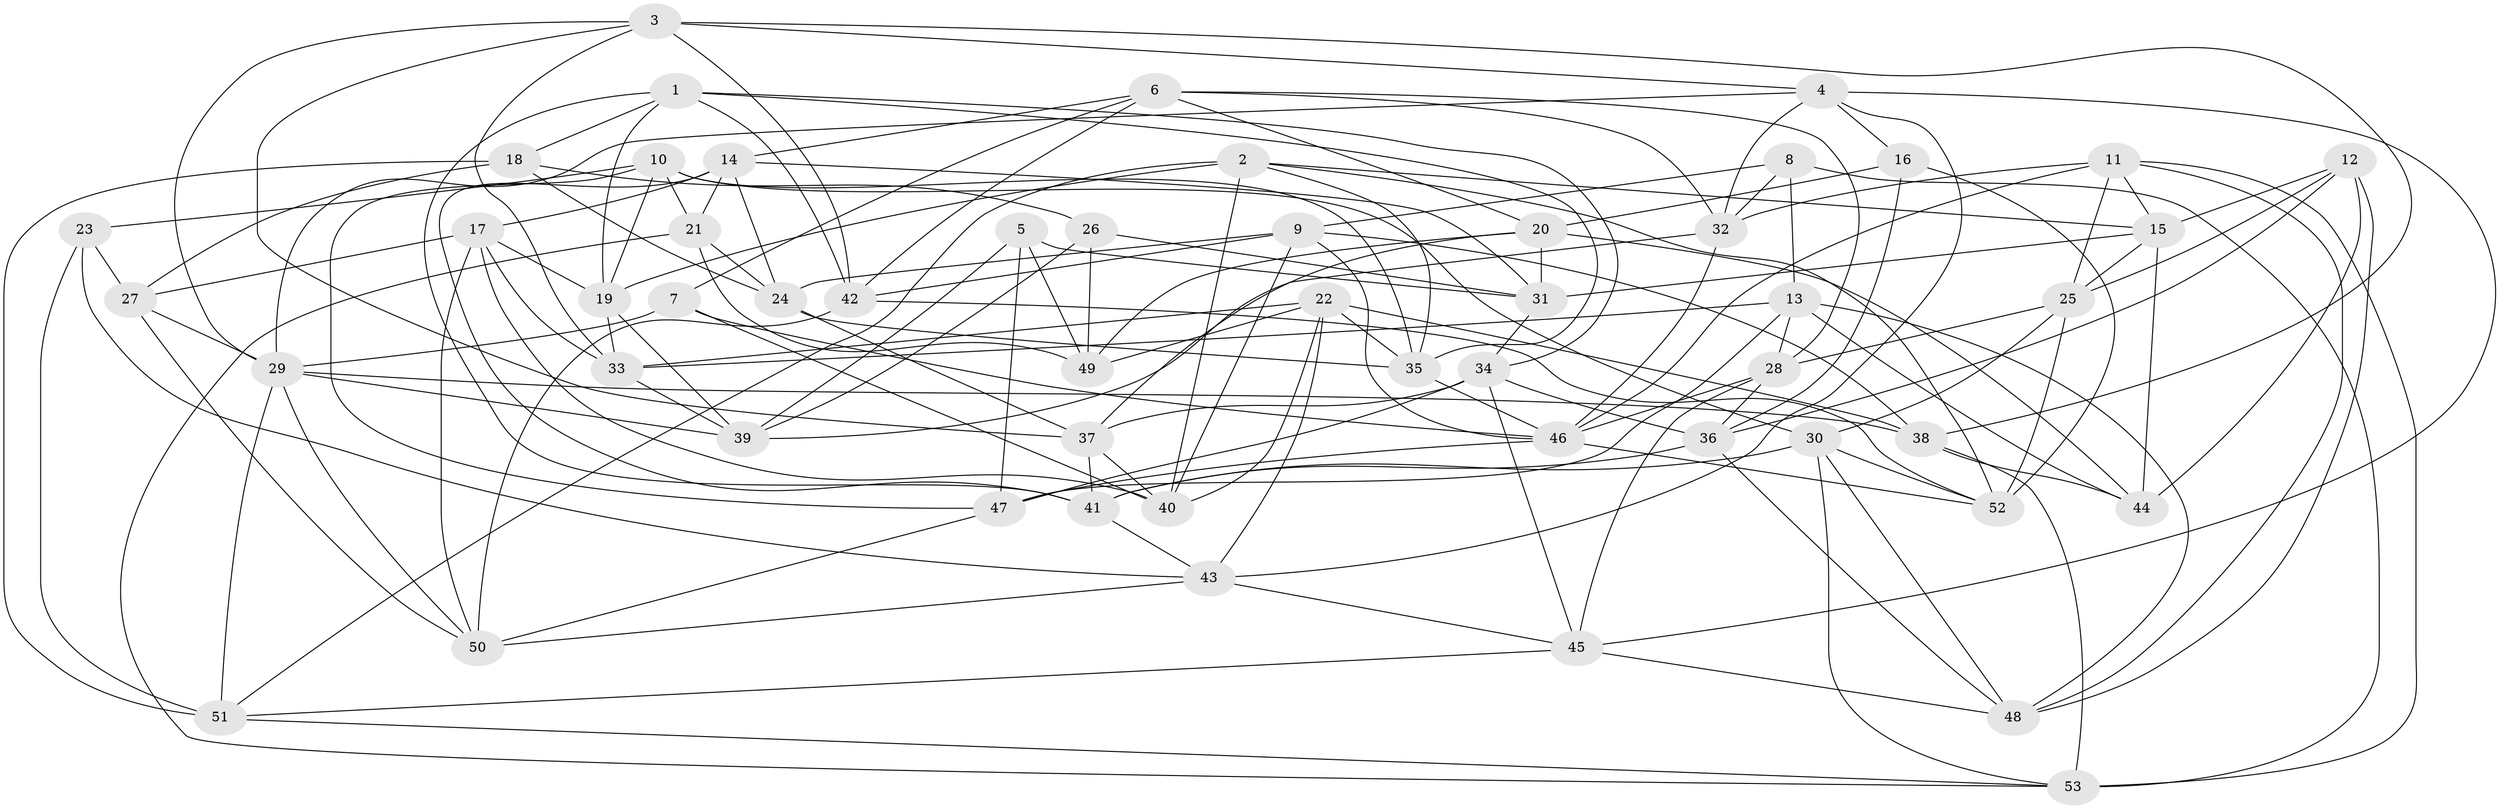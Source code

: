 // original degree distribution, {4: 1.0}
// Generated by graph-tools (version 1.1) at 2025/50/03/09/25 03:50:55]
// undirected, 53 vertices, 152 edges
graph export_dot {
graph [start="1"]
  node [color=gray90,style=filled];
  1;
  2;
  3;
  4;
  5;
  6;
  7;
  8;
  9;
  10;
  11;
  12;
  13;
  14;
  15;
  16;
  17;
  18;
  19;
  20;
  21;
  22;
  23;
  24;
  25;
  26;
  27;
  28;
  29;
  30;
  31;
  32;
  33;
  34;
  35;
  36;
  37;
  38;
  39;
  40;
  41;
  42;
  43;
  44;
  45;
  46;
  47;
  48;
  49;
  50;
  51;
  52;
  53;
  1 -- 18 [weight=1.0];
  1 -- 19 [weight=1.0];
  1 -- 34 [weight=1.0];
  1 -- 35 [weight=1.0];
  1 -- 41 [weight=1.0];
  1 -- 42 [weight=1.0];
  2 -- 15 [weight=1.0];
  2 -- 19 [weight=1.0];
  2 -- 35 [weight=1.0];
  2 -- 40 [weight=1.0];
  2 -- 51 [weight=1.0];
  2 -- 52 [weight=1.0];
  3 -- 4 [weight=1.0];
  3 -- 29 [weight=1.0];
  3 -- 33 [weight=1.0];
  3 -- 37 [weight=1.0];
  3 -- 38 [weight=1.0];
  3 -- 42 [weight=1.0];
  4 -- 16 [weight=1.0];
  4 -- 29 [weight=1.0];
  4 -- 32 [weight=1.0];
  4 -- 43 [weight=1.0];
  4 -- 45 [weight=1.0];
  5 -- 31 [weight=1.0];
  5 -- 39 [weight=1.0];
  5 -- 47 [weight=1.0];
  5 -- 49 [weight=1.0];
  6 -- 7 [weight=1.0];
  6 -- 14 [weight=1.0];
  6 -- 20 [weight=1.0];
  6 -- 28 [weight=1.0];
  6 -- 32 [weight=1.0];
  6 -- 42 [weight=1.0];
  7 -- 29 [weight=1.0];
  7 -- 40 [weight=1.0];
  7 -- 46 [weight=1.0];
  8 -- 9 [weight=1.0];
  8 -- 13 [weight=1.0];
  8 -- 32 [weight=1.0];
  8 -- 53 [weight=1.0];
  9 -- 24 [weight=1.0];
  9 -- 38 [weight=1.0];
  9 -- 40 [weight=1.0];
  9 -- 42 [weight=1.0];
  9 -- 46 [weight=1.0];
  10 -- 19 [weight=1.0];
  10 -- 21 [weight=1.0];
  10 -- 23 [weight=1.0];
  10 -- 30 [weight=1.0];
  10 -- 35 [weight=1.0];
  10 -- 47 [weight=1.0];
  11 -- 15 [weight=1.0];
  11 -- 25 [weight=1.0];
  11 -- 32 [weight=1.0];
  11 -- 46 [weight=1.0];
  11 -- 48 [weight=1.0];
  11 -- 53 [weight=1.0];
  12 -- 15 [weight=1.0];
  12 -- 25 [weight=1.0];
  12 -- 36 [weight=1.0];
  12 -- 44 [weight=2.0];
  12 -- 48 [weight=1.0];
  13 -- 28 [weight=1.0];
  13 -- 33 [weight=1.0];
  13 -- 44 [weight=1.0];
  13 -- 47 [weight=1.0];
  13 -- 48 [weight=1.0];
  14 -- 17 [weight=1.0];
  14 -- 21 [weight=1.0];
  14 -- 24 [weight=1.0];
  14 -- 31 [weight=1.0];
  14 -- 41 [weight=1.0];
  15 -- 25 [weight=1.0];
  15 -- 31 [weight=1.0];
  15 -- 44 [weight=1.0];
  16 -- 20 [weight=1.0];
  16 -- 36 [weight=1.0];
  16 -- 52 [weight=1.0];
  17 -- 19 [weight=1.0];
  17 -- 27 [weight=1.0];
  17 -- 33 [weight=1.0];
  17 -- 40 [weight=1.0];
  17 -- 50 [weight=1.0];
  18 -- 24 [weight=1.0];
  18 -- 26 [weight=1.0];
  18 -- 27 [weight=2.0];
  18 -- 51 [weight=1.0];
  19 -- 33 [weight=1.0];
  19 -- 39 [weight=1.0];
  20 -- 31 [weight=1.0];
  20 -- 37 [weight=1.0];
  20 -- 44 [weight=1.0];
  20 -- 49 [weight=1.0];
  21 -- 24 [weight=1.0];
  21 -- 49 [weight=2.0];
  21 -- 53 [weight=1.0];
  22 -- 33 [weight=1.0];
  22 -- 35 [weight=1.0];
  22 -- 38 [weight=1.0];
  22 -- 40 [weight=1.0];
  22 -- 43 [weight=1.0];
  22 -- 49 [weight=1.0];
  23 -- 27 [weight=1.0];
  23 -- 43 [weight=1.0];
  23 -- 51 [weight=1.0];
  24 -- 35 [weight=1.0];
  24 -- 37 [weight=1.0];
  25 -- 28 [weight=1.0];
  25 -- 30 [weight=1.0];
  25 -- 52 [weight=1.0];
  26 -- 31 [weight=1.0];
  26 -- 39 [weight=1.0];
  26 -- 49 [weight=1.0];
  27 -- 29 [weight=1.0];
  27 -- 50 [weight=1.0];
  28 -- 36 [weight=1.0];
  28 -- 45 [weight=1.0];
  28 -- 46 [weight=1.0];
  29 -- 38 [weight=1.0];
  29 -- 39 [weight=1.0];
  29 -- 50 [weight=1.0];
  29 -- 51 [weight=1.0];
  30 -- 41 [weight=1.0];
  30 -- 48 [weight=1.0];
  30 -- 52 [weight=1.0];
  30 -- 53 [weight=1.0];
  31 -- 34 [weight=1.0];
  32 -- 39 [weight=1.0];
  32 -- 46 [weight=1.0];
  33 -- 39 [weight=1.0];
  34 -- 36 [weight=1.0];
  34 -- 37 [weight=1.0];
  34 -- 45 [weight=1.0];
  34 -- 47 [weight=1.0];
  35 -- 46 [weight=1.0];
  36 -- 41 [weight=1.0];
  36 -- 48 [weight=1.0];
  37 -- 40 [weight=1.0];
  37 -- 41 [weight=1.0];
  38 -- 44 [weight=1.0];
  38 -- 53 [weight=1.0];
  41 -- 43 [weight=1.0];
  42 -- 50 [weight=1.0];
  42 -- 52 [weight=1.0];
  43 -- 45 [weight=1.0];
  43 -- 50 [weight=1.0];
  45 -- 48 [weight=1.0];
  45 -- 51 [weight=1.0];
  46 -- 47 [weight=1.0];
  46 -- 52 [weight=1.0];
  47 -- 50 [weight=1.0];
  51 -- 53 [weight=1.0];
}

